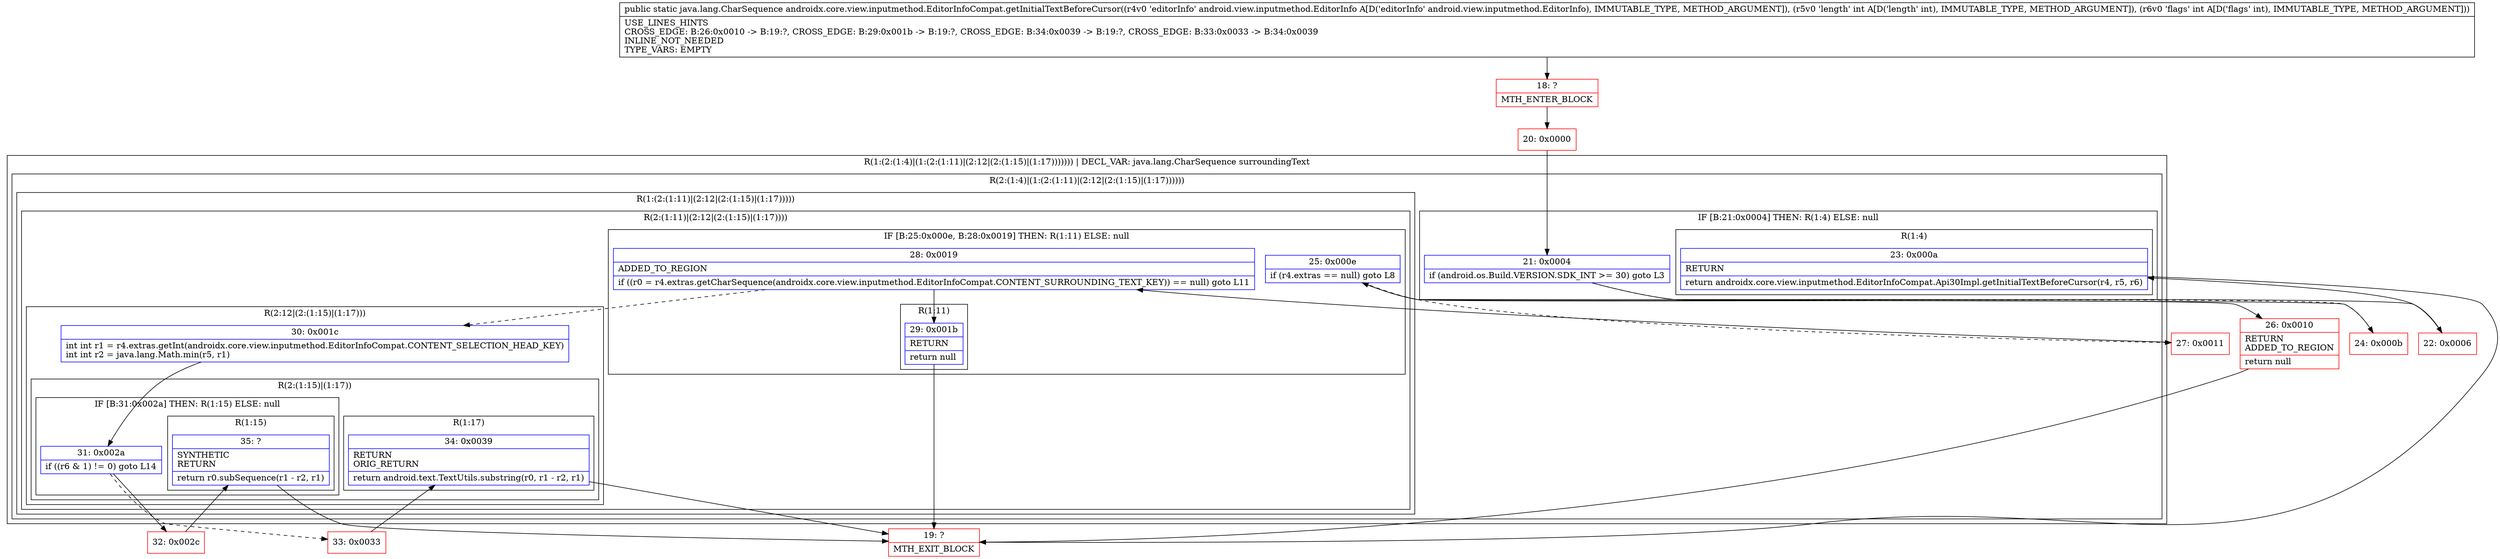 digraph "CFG forandroidx.core.view.inputmethod.EditorInfoCompat.getInitialTextBeforeCursor(Landroid\/view\/inputmethod\/EditorInfo;II)Ljava\/lang\/CharSequence;" {
subgraph cluster_Region_887094162 {
label = "R(1:(2:(1:4)|(1:(2:(1:11)|(2:12|(2:(1:15)|(1:17))))))) | DECL_VAR: java.lang.CharSequence surroundingText\l";
node [shape=record,color=blue];
subgraph cluster_Region_428781719 {
label = "R(2:(1:4)|(1:(2:(1:11)|(2:12|(2:(1:15)|(1:17))))))";
node [shape=record,color=blue];
subgraph cluster_IfRegion_1493961445 {
label = "IF [B:21:0x0004] THEN: R(1:4) ELSE: null";
node [shape=record,color=blue];
Node_21 [shape=record,label="{21\:\ 0x0004|if (android.os.Build.VERSION.SDK_INT \>= 30) goto L3\l}"];
subgraph cluster_Region_2065719319 {
label = "R(1:4)";
node [shape=record,color=blue];
Node_23 [shape=record,label="{23\:\ 0x000a|RETURN\l|return androidx.core.view.inputmethod.EditorInfoCompat.Api30Impl.getInitialTextBeforeCursor(r4, r5, r6)\l}"];
}
}
subgraph cluster_Region_812124042 {
label = "R(1:(2:(1:11)|(2:12|(2:(1:15)|(1:17)))))";
node [shape=record,color=blue];
subgraph cluster_Region_1544422168 {
label = "R(2:(1:11)|(2:12|(2:(1:15)|(1:17))))";
node [shape=record,color=blue];
subgraph cluster_IfRegion_1701605726 {
label = "IF [B:25:0x000e, B:28:0x0019] THEN: R(1:11) ELSE: null";
node [shape=record,color=blue];
Node_25 [shape=record,label="{25\:\ 0x000e|if (r4.extras == null) goto L8\l}"];
Node_28 [shape=record,label="{28\:\ 0x0019|ADDED_TO_REGION\l|if ((r0 = r4.extras.getCharSequence(androidx.core.view.inputmethod.EditorInfoCompat.CONTENT_SURROUNDING_TEXT_KEY)) == null) goto L11\l}"];
subgraph cluster_Region_489981244 {
label = "R(1:11)";
node [shape=record,color=blue];
Node_29 [shape=record,label="{29\:\ 0x001b|RETURN\l|return null\l}"];
}
}
subgraph cluster_Region_905042099 {
label = "R(2:12|(2:(1:15)|(1:17)))";
node [shape=record,color=blue];
Node_30 [shape=record,label="{30\:\ 0x001c|int int r1 = r4.extras.getInt(androidx.core.view.inputmethod.EditorInfoCompat.CONTENT_SELECTION_HEAD_KEY)\lint int r2 = java.lang.Math.min(r5, r1)\l}"];
subgraph cluster_Region_1829799239 {
label = "R(2:(1:15)|(1:17))";
node [shape=record,color=blue];
subgraph cluster_IfRegion_1093295422 {
label = "IF [B:31:0x002a] THEN: R(1:15) ELSE: null";
node [shape=record,color=blue];
Node_31 [shape=record,label="{31\:\ 0x002a|if ((r6 & 1) != 0) goto L14\l}"];
subgraph cluster_Region_1202002889 {
label = "R(1:15)";
node [shape=record,color=blue];
Node_35 [shape=record,label="{35\:\ ?|SYNTHETIC\lRETURN\l|return r0.subSequence(r1 \- r2, r1)\l}"];
}
}
subgraph cluster_Region_843116040 {
label = "R(1:17)";
node [shape=record,color=blue];
Node_34 [shape=record,label="{34\:\ 0x0039|RETURN\lORIG_RETURN\l|return android.text.TextUtils.substring(r0, r1 \- r2, r1)\l}"];
}
}
}
}
}
}
}
Node_18 [shape=record,color=red,label="{18\:\ ?|MTH_ENTER_BLOCK\l}"];
Node_20 [shape=record,color=red,label="{20\:\ 0x0000}"];
Node_22 [shape=record,color=red,label="{22\:\ 0x0006}"];
Node_19 [shape=record,color=red,label="{19\:\ ?|MTH_EXIT_BLOCK\l}"];
Node_24 [shape=record,color=red,label="{24\:\ 0x000b}"];
Node_26 [shape=record,color=red,label="{26\:\ 0x0010|RETURN\lADDED_TO_REGION\l|return null\l}"];
Node_27 [shape=record,color=red,label="{27\:\ 0x0011}"];
Node_32 [shape=record,color=red,label="{32\:\ 0x002c}"];
Node_33 [shape=record,color=red,label="{33\:\ 0x0033}"];
MethodNode[shape=record,label="{public static java.lang.CharSequence androidx.core.view.inputmethod.EditorInfoCompat.getInitialTextBeforeCursor((r4v0 'editorInfo' android.view.inputmethod.EditorInfo A[D('editorInfo' android.view.inputmethod.EditorInfo), IMMUTABLE_TYPE, METHOD_ARGUMENT]), (r5v0 'length' int A[D('length' int), IMMUTABLE_TYPE, METHOD_ARGUMENT]), (r6v0 'flags' int A[D('flags' int), IMMUTABLE_TYPE, METHOD_ARGUMENT]))  | USE_LINES_HINTS\lCROSS_EDGE: B:26:0x0010 \-\> B:19:?, CROSS_EDGE: B:29:0x001b \-\> B:19:?, CROSS_EDGE: B:34:0x0039 \-\> B:19:?, CROSS_EDGE: B:33:0x0033 \-\> B:34:0x0039\lINLINE_NOT_NEEDED\lTYPE_VARS: EMPTY\l}"];
MethodNode -> Node_18;Node_21 -> Node_22;
Node_21 -> Node_24[style=dashed];
Node_23 -> Node_19;
Node_25 -> Node_26;
Node_25 -> Node_27[style=dashed];
Node_28 -> Node_29;
Node_28 -> Node_30[style=dashed];
Node_29 -> Node_19;
Node_30 -> Node_31;
Node_31 -> Node_32;
Node_31 -> Node_33[style=dashed];
Node_35 -> Node_19;
Node_34 -> Node_19;
Node_18 -> Node_20;
Node_20 -> Node_21;
Node_22 -> Node_23;
Node_24 -> Node_25;
Node_26 -> Node_19;
Node_27 -> Node_28;
Node_32 -> Node_35;
Node_33 -> Node_34;
}

